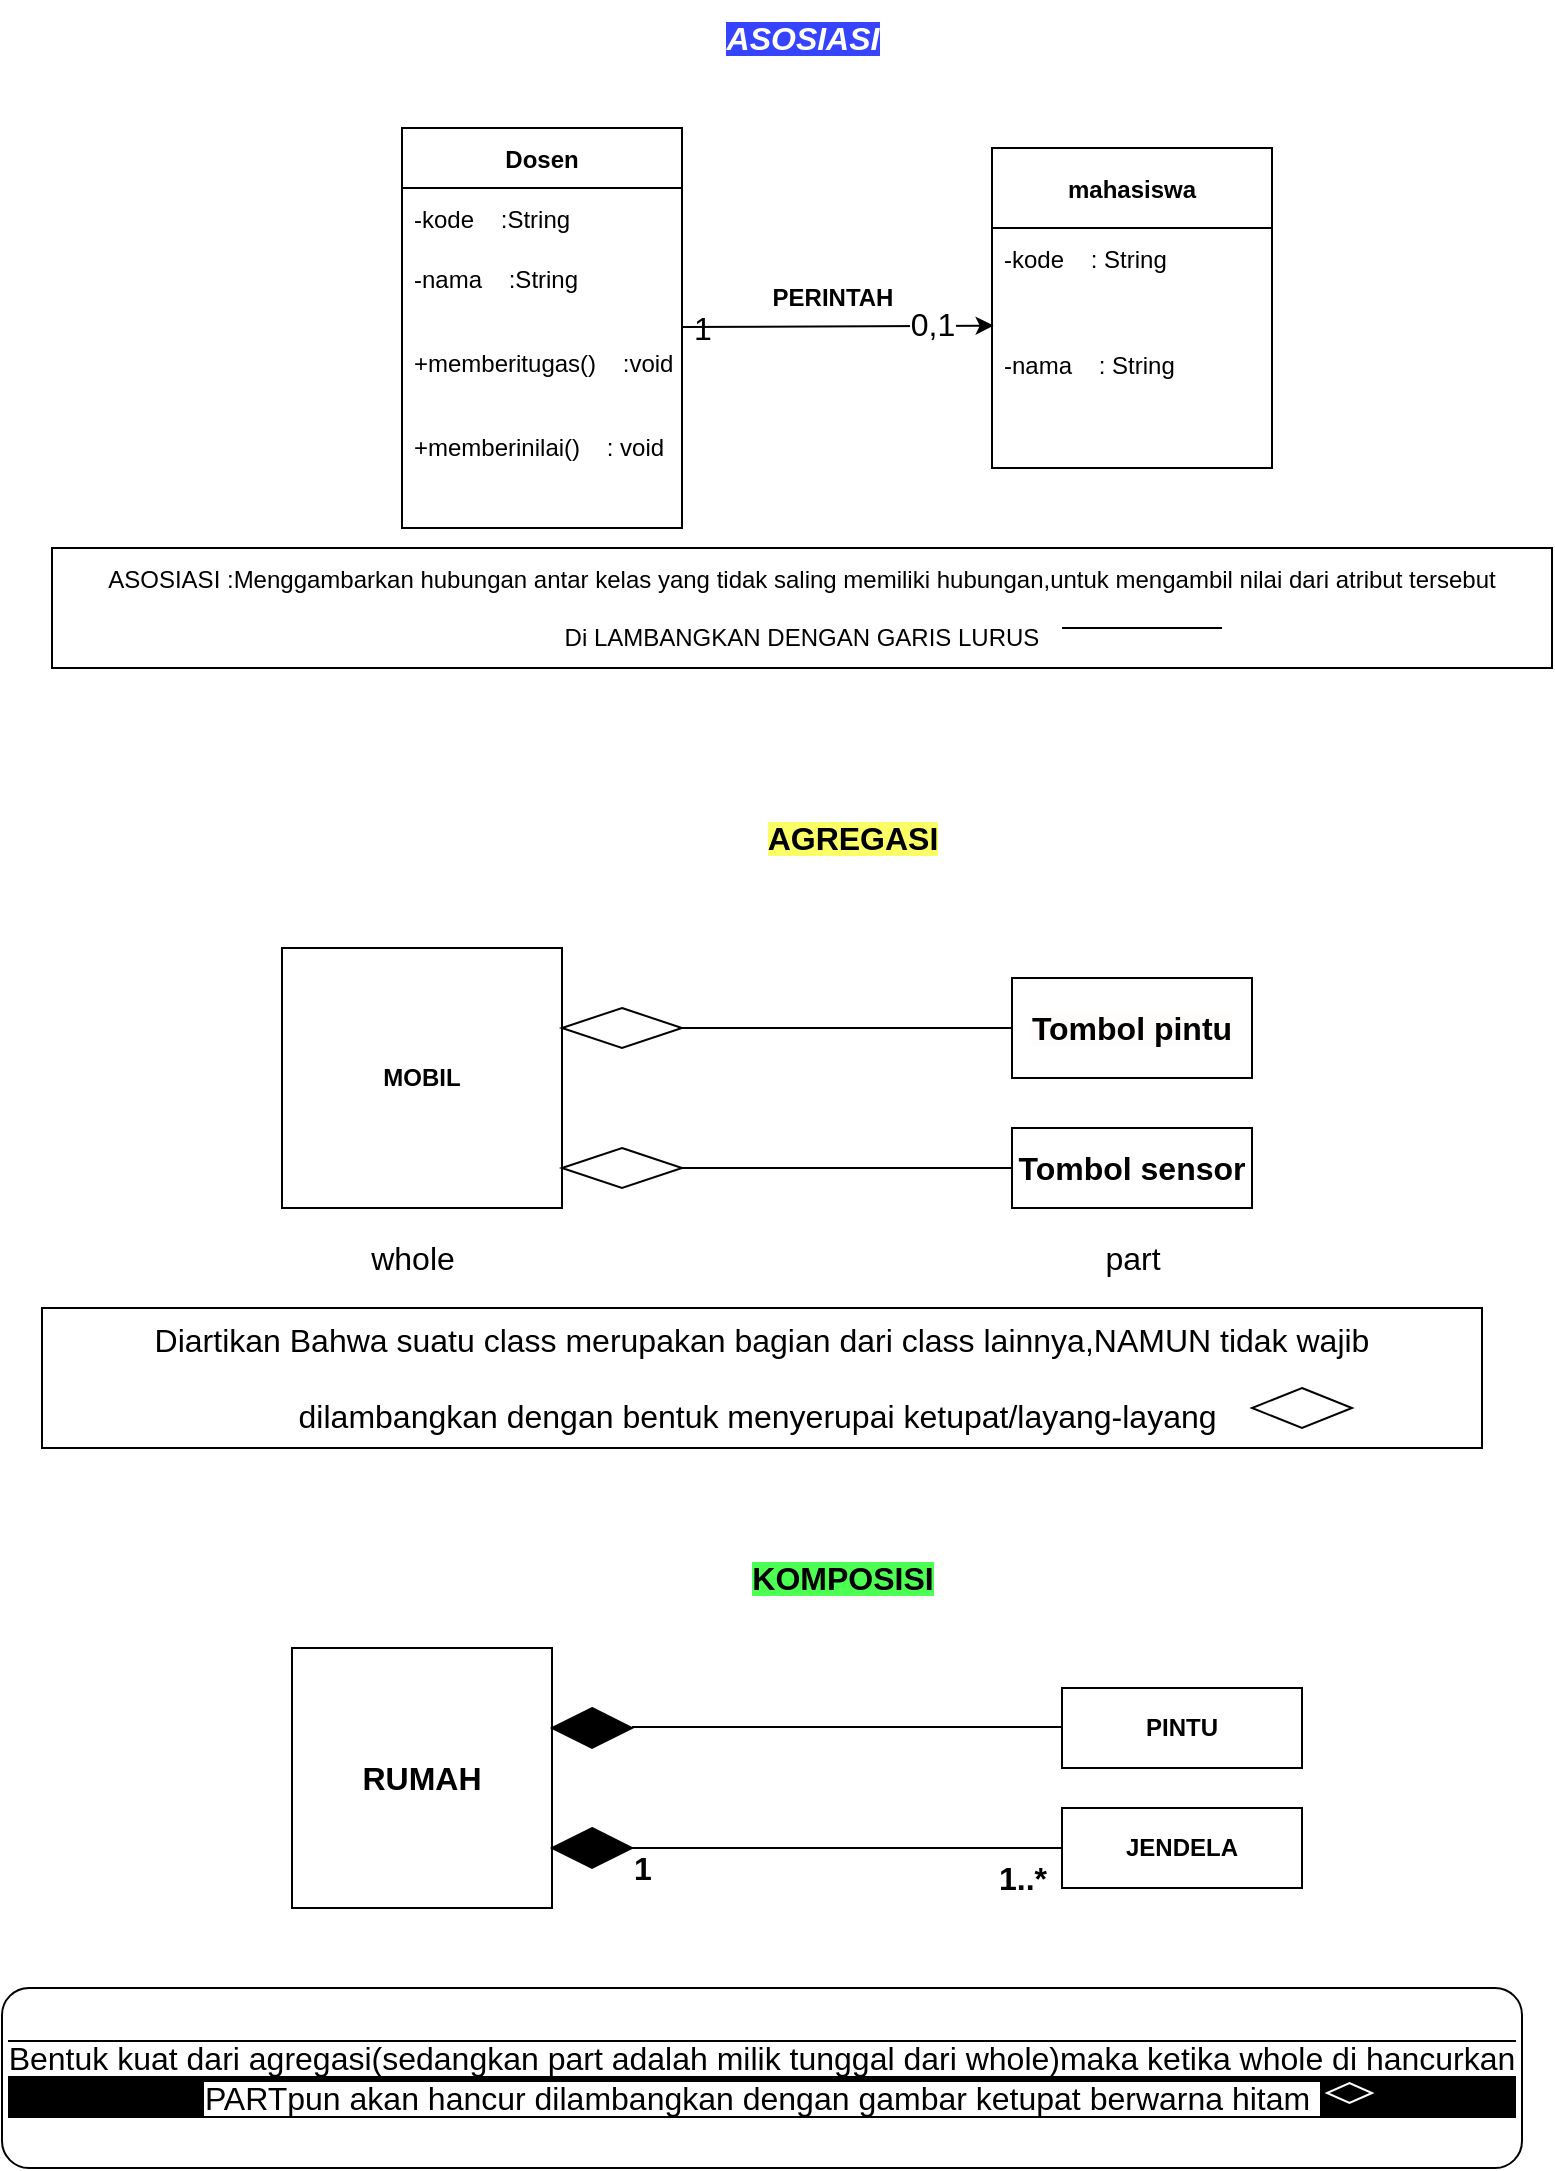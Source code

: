 <mxfile version="20.3.0" type="device"><diagram id="yHerr0zWBlO8XRLW_e6k" name="Halaman-1"><mxGraphModel dx="1013" dy="641" grid="1" gridSize="10" guides="1" tooltips="1" connect="1" arrows="1" fold="1" page="1" pageScale="1" pageWidth="827" pageHeight="1169" math="0" shadow="0"><root><mxCell id="0"/><mxCell id="1" parent="0"/><mxCell id="IWzwgwtV1hWtoMDP-GLb-6" value="Dosen" style="swimlane;fontStyle=1;childLayout=stackLayout;horizontal=1;startSize=30;horizontalStack=0;resizeParent=1;resizeParentMax=0;resizeLast=0;collapsible=1;marginBottom=0;rounded=0;" vertex="1" parent="1"><mxGeometry x="240" y="70" width="140" height="200" as="geometry"/></mxCell><mxCell id="IWzwgwtV1hWtoMDP-GLb-7" value="-kode    :String" style="text;strokeColor=none;fillColor=none;align=left;verticalAlign=middle;spacingLeft=4;spacingRight=4;overflow=hidden;points=[[0,0.5],[1,0.5]];portConstraint=eastwest;rotatable=0;rounded=0;" vertex="1" parent="IWzwgwtV1hWtoMDP-GLb-6"><mxGeometry y="30" width="140" height="30" as="geometry"/></mxCell><mxCell id="IWzwgwtV1hWtoMDP-GLb-8" value="-nama    :String" style="text;strokeColor=none;fillColor=none;align=left;verticalAlign=middle;spacingLeft=4;spacingRight=4;overflow=hidden;points=[[0,0.5],[1,0.5]];portConstraint=eastwest;rotatable=0;rounded=0;" vertex="1" parent="IWzwgwtV1hWtoMDP-GLb-6"><mxGeometry y="60" width="140" height="30" as="geometry"/></mxCell><mxCell id="IWzwgwtV1hWtoMDP-GLb-9" value="+memberitugas()    :void&#10;&#10;&#10;+memberinilai()    : void&#10;" style="text;fillColor=none;align=left;verticalAlign=middle;spacingLeft=4;spacingRight=4;overflow=hidden;points=[[0,0.5],[1,0.5]];portConstraint=eastwest;rotatable=0;rounded=0;" vertex="1" parent="IWzwgwtV1hWtoMDP-GLb-6"><mxGeometry y="90" width="140" height="110" as="geometry"/></mxCell><mxCell id="IWzwgwtV1hWtoMDP-GLb-12" value="mahasiswa" style="swimlane;fontStyle=1;childLayout=stackLayout;horizontal=1;startSize=40;horizontalStack=0;resizeParent=1;resizeParentMax=0;resizeLast=0;collapsible=1;marginBottom=0;rounded=0;" vertex="1" parent="1"><mxGeometry x="535" y="80" width="140" height="160" as="geometry"/></mxCell><mxCell id="IWzwgwtV1hWtoMDP-GLb-13" value="-kode    : String" style="text;strokeColor=none;fillColor=none;align=left;verticalAlign=middle;spacingLeft=4;spacingRight=4;overflow=hidden;points=[[0,0.5],[1,0.5]];portConstraint=eastwest;rotatable=0;rounded=0;" vertex="1" parent="IWzwgwtV1hWtoMDP-GLb-12"><mxGeometry y="40" width="140" height="30" as="geometry"/></mxCell><mxCell id="IWzwgwtV1hWtoMDP-GLb-14" value="-nama    : String&#10;" style="text;strokeColor=none;fillColor=none;align=left;verticalAlign=middle;spacingLeft=4;spacingRight=4;overflow=hidden;points=[[0,0.5],[1,0.5]];portConstraint=eastwest;rotatable=0;rounded=0;" vertex="1" parent="IWzwgwtV1hWtoMDP-GLb-12"><mxGeometry y="70" width="140" height="90" as="geometry"/></mxCell><mxCell id="IWzwgwtV1hWtoMDP-GLb-16" value="" style="endArrow=classic;html=1;rounded=0;entryX=0.006;entryY=0.209;entryDx=0;entryDy=0;entryPerimeter=0;" edge="1" parent="1" target="IWzwgwtV1hWtoMDP-GLb-14"><mxGeometry width="50" height="50" relative="1" as="geometry"><mxPoint x="380" y="169.5" as="sourcePoint"/><mxPoint x="530" y="169.5" as="targetPoint"/><Array as="points"/></mxGeometry></mxCell><mxCell id="IWzwgwtV1hWtoMDP-GLb-61" value="0,1" style="edgeLabel;html=1;align=center;verticalAlign=middle;resizable=0;points=[];fontSize=16;" vertex="1" connectable="0" parent="IWzwgwtV1hWtoMDP-GLb-16"><mxGeometry x="0.607" y="1" relative="1" as="geometry"><mxPoint as="offset"/></mxGeometry></mxCell><mxCell id="IWzwgwtV1hWtoMDP-GLb-20" value="ASOSIASI :Menggambarkan hubungan antar kelas yang tidak saling memiliki hubungan,untuk mengambil nilai dari atribut tersebut&lt;br&gt;&lt;br&gt;Di LAMBANGKAN DENGAN GARIS LURUS" style="rounded=0;whiteSpace=wrap;html=1;" vertex="1" parent="1"><mxGeometry x="65" y="280" width="750" height="60" as="geometry"/></mxCell><mxCell id="IWzwgwtV1hWtoMDP-GLb-21" value="&lt;b&gt;PERINTAH&lt;/b&gt;" style="text;html=1;align=center;verticalAlign=middle;resizable=0;points=[];autosize=1;strokeColor=none;fillColor=none;rounded=0;" vertex="1" parent="1"><mxGeometry x="415" y="140" width="80" height="30" as="geometry"/></mxCell><mxCell id="IWzwgwtV1hWtoMDP-GLb-23" value="&lt;span style=&quot;background-color: rgb(54, 67, 255);&quot;&gt;&lt;font color=&quot;#ffffff&quot;&gt;&lt;i&gt;&lt;b&gt;ASOSIASI&lt;/b&gt;&lt;/i&gt;&lt;/font&gt;&lt;/span&gt;" style="text;html=1;align=center;verticalAlign=middle;resizable=0;points=[];autosize=1;strokeColor=none;fillColor=none;fontSize=16;shadow=1;rounded=0;arcSize=0;" vertex="1" parent="1"><mxGeometry x="390" y="10" width="100" height="30" as="geometry"/></mxCell><mxCell id="IWzwgwtV1hWtoMDP-GLb-24" value="" style="endArrow=none;html=1;rounded=0;" edge="1" parent="1"><mxGeometry width="50" height="50" relative="1" as="geometry"><mxPoint x="570" y="320" as="sourcePoint"/><mxPoint x="650" y="320" as="targetPoint"/></mxGeometry></mxCell><mxCell id="IWzwgwtV1hWtoMDP-GLb-25" value="&lt;b&gt;MOBIL&lt;/b&gt;" style="whiteSpace=wrap;html=1;rounded=0;" vertex="1" parent="1"><mxGeometry x="180" y="480" width="140" height="130" as="geometry"/></mxCell><mxCell id="IWzwgwtV1hWtoMDP-GLb-26" value="&lt;font style=&quot;font-size: 16px; background-color: rgb(250, 255, 102);&quot;&gt;&lt;b&gt;AGREGASI&lt;/b&gt;&lt;/font&gt;" style="text;html=1;align=center;verticalAlign=middle;resizable=0;points=[];autosize=1;strokeColor=none;fillColor=none;rounded=0;" vertex="1" parent="1"><mxGeometry x="410" y="410" width="110" height="30" as="geometry"/></mxCell><mxCell id="IWzwgwtV1hWtoMDP-GLb-29" value="&lt;span style=&quot;background-color: rgb(255, 253, 252);&quot;&gt;&lt;b&gt;Tombol pintu&lt;/b&gt;&lt;/span&gt;" style="rounded=0;whiteSpace=wrap;html=1;fontSize=16;" vertex="1" parent="1"><mxGeometry x="545" y="495" width="120" height="50" as="geometry"/></mxCell><mxCell id="IWzwgwtV1hWtoMDP-GLb-30" value="&lt;span style=&quot;background-color: rgb(255, 255, 255);&quot;&gt;&lt;b&gt;Tombol sensor&lt;/b&gt;&lt;/span&gt;" style="rounded=0;whiteSpace=wrap;html=1;fontSize=16;" vertex="1" parent="1"><mxGeometry x="545" y="570" width="120" height="40" as="geometry"/></mxCell><mxCell id="IWzwgwtV1hWtoMDP-GLb-31" value="" style="endArrow=none;html=1;rounded=0;fontSize=16;entryX=0;entryY=0.5;entryDx=0;entryDy=0;startArrow=none;" edge="1" parent="1" source="IWzwgwtV1hWtoMDP-GLb-27" target="IWzwgwtV1hWtoMDP-GLb-29"><mxGeometry width="50" height="50" relative="1" as="geometry"><mxPoint x="320" y="710" as="sourcePoint"/><mxPoint x="370" y="660" as="targetPoint"/></mxGeometry></mxCell><mxCell id="IWzwgwtV1hWtoMDP-GLb-32" value="" style="endArrow=none;html=1;rounded=0;fontSize=16;entryX=0;entryY=0.5;entryDx=0;entryDy=0;startArrow=none;" edge="1" parent="1" source="IWzwgwtV1hWtoMDP-GLb-28" target="IWzwgwtV1hWtoMDP-GLb-30"><mxGeometry width="50" height="50" relative="1" as="geometry"><mxPoint x="320" y="779.5" as="sourcePoint"/><mxPoint x="480" y="779.5" as="targetPoint"/></mxGeometry></mxCell><mxCell id="IWzwgwtV1hWtoMDP-GLb-34" value="Diartikan Bahwa suatu class merupakan bagian dari class lainnya,NAMUN tidak wajib&lt;br&gt;&lt;br&gt;dilambangkan dengan bentuk menyerupai ketupat/layang-layang&amp;nbsp;" style="rounded=0;whiteSpace=wrap;html=1;fontSize=16;" vertex="1" parent="1"><mxGeometry x="60" y="660" width="720" height="70" as="geometry"/></mxCell><mxCell id="IWzwgwtV1hWtoMDP-GLb-35" value="whole" style="text;html=1;align=center;verticalAlign=middle;resizable=0;points=[];autosize=1;strokeColor=none;fillColor=none;fontSize=16;rounded=0;" vertex="1" parent="1"><mxGeometry x="210" y="620" width="70" height="30" as="geometry"/></mxCell><mxCell id="IWzwgwtV1hWtoMDP-GLb-36" value="part" style="text;html=1;align=center;verticalAlign=middle;resizable=0;points=[];autosize=1;strokeColor=none;fillColor=none;fontSize=16;rounded=0;" vertex="1" parent="1"><mxGeometry x="580" y="620" width="50" height="30" as="geometry"/></mxCell><mxCell id="IWzwgwtV1hWtoMDP-GLb-27" value="" style="rhombus;whiteSpace=wrap;html=1;fontSize=16;rounded=0;" vertex="1" parent="1"><mxGeometry x="320" y="510" width="60" height="20" as="geometry"/></mxCell><mxCell id="IWzwgwtV1hWtoMDP-GLb-28" value="" style="rhombus;whiteSpace=wrap;html=1;fontSize=16;rounded=0;" vertex="1" parent="1"><mxGeometry x="320" y="580" width="60" height="20" as="geometry"/></mxCell><mxCell id="IWzwgwtV1hWtoMDP-GLb-41" value="" style="rhombus;whiteSpace=wrap;html=1;fontSize=16;rounded=0;" vertex="1" parent="1"><mxGeometry x="665" y="700" width="50" height="20" as="geometry"/></mxCell><mxCell id="IWzwgwtV1hWtoMDP-GLb-45" value="&lt;b&gt;RUMAH&lt;/b&gt;" style="whiteSpace=wrap;html=1;aspect=fixed;fontSize=16;rounded=0;" vertex="1" parent="1"><mxGeometry x="185" y="830" width="130" height="130" as="geometry"/></mxCell><mxCell id="IWzwgwtV1hWtoMDP-GLb-46" value="&lt;span style=&quot;background-color: rgb(77, 255, 82);&quot;&gt;&lt;b&gt;KOMPOSISI&lt;/b&gt;&lt;/span&gt;" style="text;html=1;align=center;verticalAlign=middle;resizable=0;points=[];autosize=1;strokeColor=none;fillColor=none;fontSize=16;rounded=0;" vertex="1" parent="1"><mxGeometry x="405" y="780" width="110" height="30" as="geometry"/></mxCell><mxCell id="IWzwgwtV1hWtoMDP-GLb-47" value="" style="rhombus;whiteSpace=wrap;html=1;fontSize=16;rounded=0;fillColor=#000000;" vertex="1" parent="1"><mxGeometry x="315" y="860" width="40" height="20" as="geometry"/></mxCell><mxCell id="IWzwgwtV1hWtoMDP-GLb-48" value="" style="rhombus;whiteSpace=wrap;html=1;fontSize=16;rounded=0;fillColor=#000000;" vertex="1" parent="1"><mxGeometry x="315" y="920" width="40" height="20" as="geometry"/></mxCell><mxCell id="IWzwgwtV1hWtoMDP-GLb-50" value="" style="endArrow=none;html=1;rounded=0;fontSize=16;entryX=0;entryY=0.5;entryDx=0;entryDy=0;exitX=1;exitY=0.5;exitDx=0;exitDy=0;" edge="1" parent="1" source="IWzwgwtV1hWtoMDP-GLb-48" target="IWzwgwtV1hWtoMDP-GLb-53"><mxGeometry width="50" height="50" relative="1" as="geometry"><mxPoint x="350" y="940" as="sourcePoint"/><mxPoint x="400" y="890" as="targetPoint"/><Array as="points"><mxPoint x="420" y="930"/></Array></mxGeometry></mxCell><mxCell id="IWzwgwtV1hWtoMDP-GLb-52" value="&lt;b&gt;PINTU&lt;/b&gt;" style="rounded=0;whiteSpace=wrap;html=1;" vertex="1" parent="1"><mxGeometry x="570" y="850" width="120" height="40" as="geometry"/></mxCell><mxCell id="IWzwgwtV1hWtoMDP-GLb-53" value="&lt;b&gt;JENDELA&lt;/b&gt;" style="rounded=0;whiteSpace=wrap;html=1;" vertex="1" parent="1"><mxGeometry x="570" y="910" width="120" height="40" as="geometry"/></mxCell><mxCell id="IWzwgwtV1hWtoMDP-GLb-57" value="" style="endArrow=none;html=1;rounded=0;fontSize=16;entryX=0;entryY=0.5;entryDx=0;entryDy=0;exitX=1;exitY=0.5;exitDx=0;exitDy=0;" edge="1" parent="1"><mxGeometry width="50" height="50" relative="1" as="geometry"><mxPoint x="355" y="869.5" as="sourcePoint"/><mxPoint x="570" y="869.5" as="targetPoint"/><Array as="points"/></mxGeometry></mxCell><mxCell id="IWzwgwtV1hWtoMDP-GLb-58" value="&lt;b&gt;&lt;font style=&quot;font-size: 16px;&quot;&gt;1&lt;/font&gt;&lt;/b&gt;" style="text;html=1;align=center;verticalAlign=middle;resizable=0;points=[];autosize=1;strokeColor=none;fillColor=none;" vertex="1" parent="1"><mxGeometry x="345" y="925" width="30" height="30" as="geometry"/></mxCell><mxCell id="IWzwgwtV1hWtoMDP-GLb-59" value="&lt;b&gt;&lt;font style=&quot;font-size: 16px;&quot;&gt;1..*&lt;/font&gt;&lt;/b&gt;" style="text;html=1;align=center;verticalAlign=middle;resizable=0;points=[];autosize=1;strokeColor=none;fillColor=none;" vertex="1" parent="1"><mxGeometry x="525" y="930" width="50" height="30" as="geometry"/></mxCell><mxCell id="IWzwgwtV1hWtoMDP-GLb-60" value="1" style="text;html=1;align=center;verticalAlign=middle;resizable=0;points=[];autosize=1;strokeColor=none;fillColor=none;fontSize=16;" vertex="1" parent="1"><mxGeometry x="375" y="155" width="30" height="30" as="geometry"/></mxCell><mxCell id="IWzwgwtV1hWtoMDP-GLb-62" value="&lt;span style=&quot;background-color: rgb(255, 255, 255);&quot;&gt;Bentuk kuat dari agregasi(sedangkan part adalah milik tunggal dari whole)maka ketika whole di hancurkan&lt;br&gt;PARTpun akan hancur dilambangkan dengan gambar ketupat berwarna hitam&amp;nbsp;&lt;br&gt;&lt;/span&gt;" style="rounded=1;whiteSpace=wrap;html=1;labelBackgroundColor=#000000;fontSize=16;fillColor=#FFFFFF;" vertex="1" parent="1"><mxGeometry x="40" y="1000" width="760" height="90" as="geometry"/></mxCell><mxCell id="IWzwgwtV1hWtoMDP-GLb-63" value="" style="rhombus;whiteSpace=wrap;html=1;labelBackgroundColor=#FFFFFF;strokeColor=#FFFFFF;fontSize=16;fontColor=#FFFFFF;fillColor=#000000;rotation=90;" vertex="1" parent="1"><mxGeometry x="708.75" y="1041.25" width="10" height="22.5" as="geometry"/></mxCell></root></mxGraphModel></diagram></mxfile>